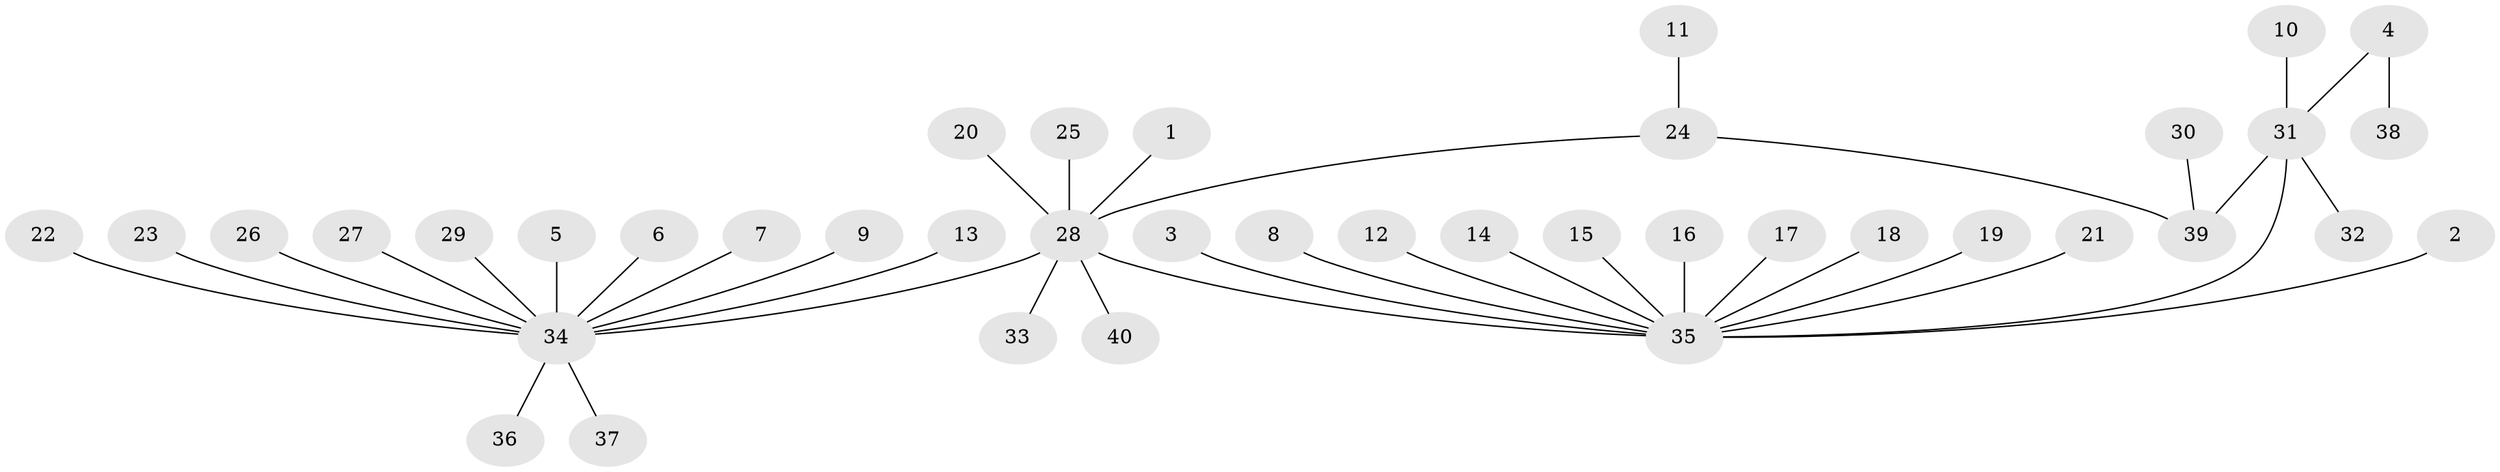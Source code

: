 // original degree distribution, {16: 0.025, 11: 0.0125, 1: 0.7125, 8: 0.0125, 2: 0.15, 6: 0.0125, 4: 0.05, 3: 0.025}
// Generated by graph-tools (version 1.1) at 2025/01/03/09/25 03:01:41]
// undirected, 40 vertices, 40 edges
graph export_dot {
graph [start="1"]
  node [color=gray90,style=filled];
  1;
  2;
  3;
  4;
  5;
  6;
  7;
  8;
  9;
  10;
  11;
  12;
  13;
  14;
  15;
  16;
  17;
  18;
  19;
  20;
  21;
  22;
  23;
  24;
  25;
  26;
  27;
  28;
  29;
  30;
  31;
  32;
  33;
  34;
  35;
  36;
  37;
  38;
  39;
  40;
  1 -- 28 [weight=1.0];
  2 -- 35 [weight=1.0];
  3 -- 35 [weight=1.0];
  4 -- 31 [weight=1.0];
  4 -- 38 [weight=1.0];
  5 -- 34 [weight=1.0];
  6 -- 34 [weight=1.0];
  7 -- 34 [weight=1.0];
  8 -- 35 [weight=1.0];
  9 -- 34 [weight=1.0];
  10 -- 31 [weight=1.0];
  11 -- 24 [weight=1.0];
  12 -- 35 [weight=1.0];
  13 -- 34 [weight=1.0];
  14 -- 35 [weight=1.0];
  15 -- 35 [weight=1.0];
  16 -- 35 [weight=1.0];
  17 -- 35 [weight=1.0];
  18 -- 35 [weight=1.0];
  19 -- 35 [weight=1.0];
  20 -- 28 [weight=1.0];
  21 -- 35 [weight=1.0];
  22 -- 34 [weight=1.0];
  23 -- 34 [weight=1.0];
  24 -- 28 [weight=1.0];
  24 -- 39 [weight=1.0];
  25 -- 28 [weight=1.0];
  26 -- 34 [weight=1.0];
  27 -- 34 [weight=1.0];
  28 -- 33 [weight=1.0];
  28 -- 34 [weight=1.0];
  28 -- 35 [weight=1.0];
  28 -- 40 [weight=1.0];
  29 -- 34 [weight=1.0];
  30 -- 39 [weight=1.0];
  31 -- 32 [weight=1.0];
  31 -- 35 [weight=1.0];
  31 -- 39 [weight=1.0];
  34 -- 36 [weight=1.0];
  34 -- 37 [weight=1.0];
}

